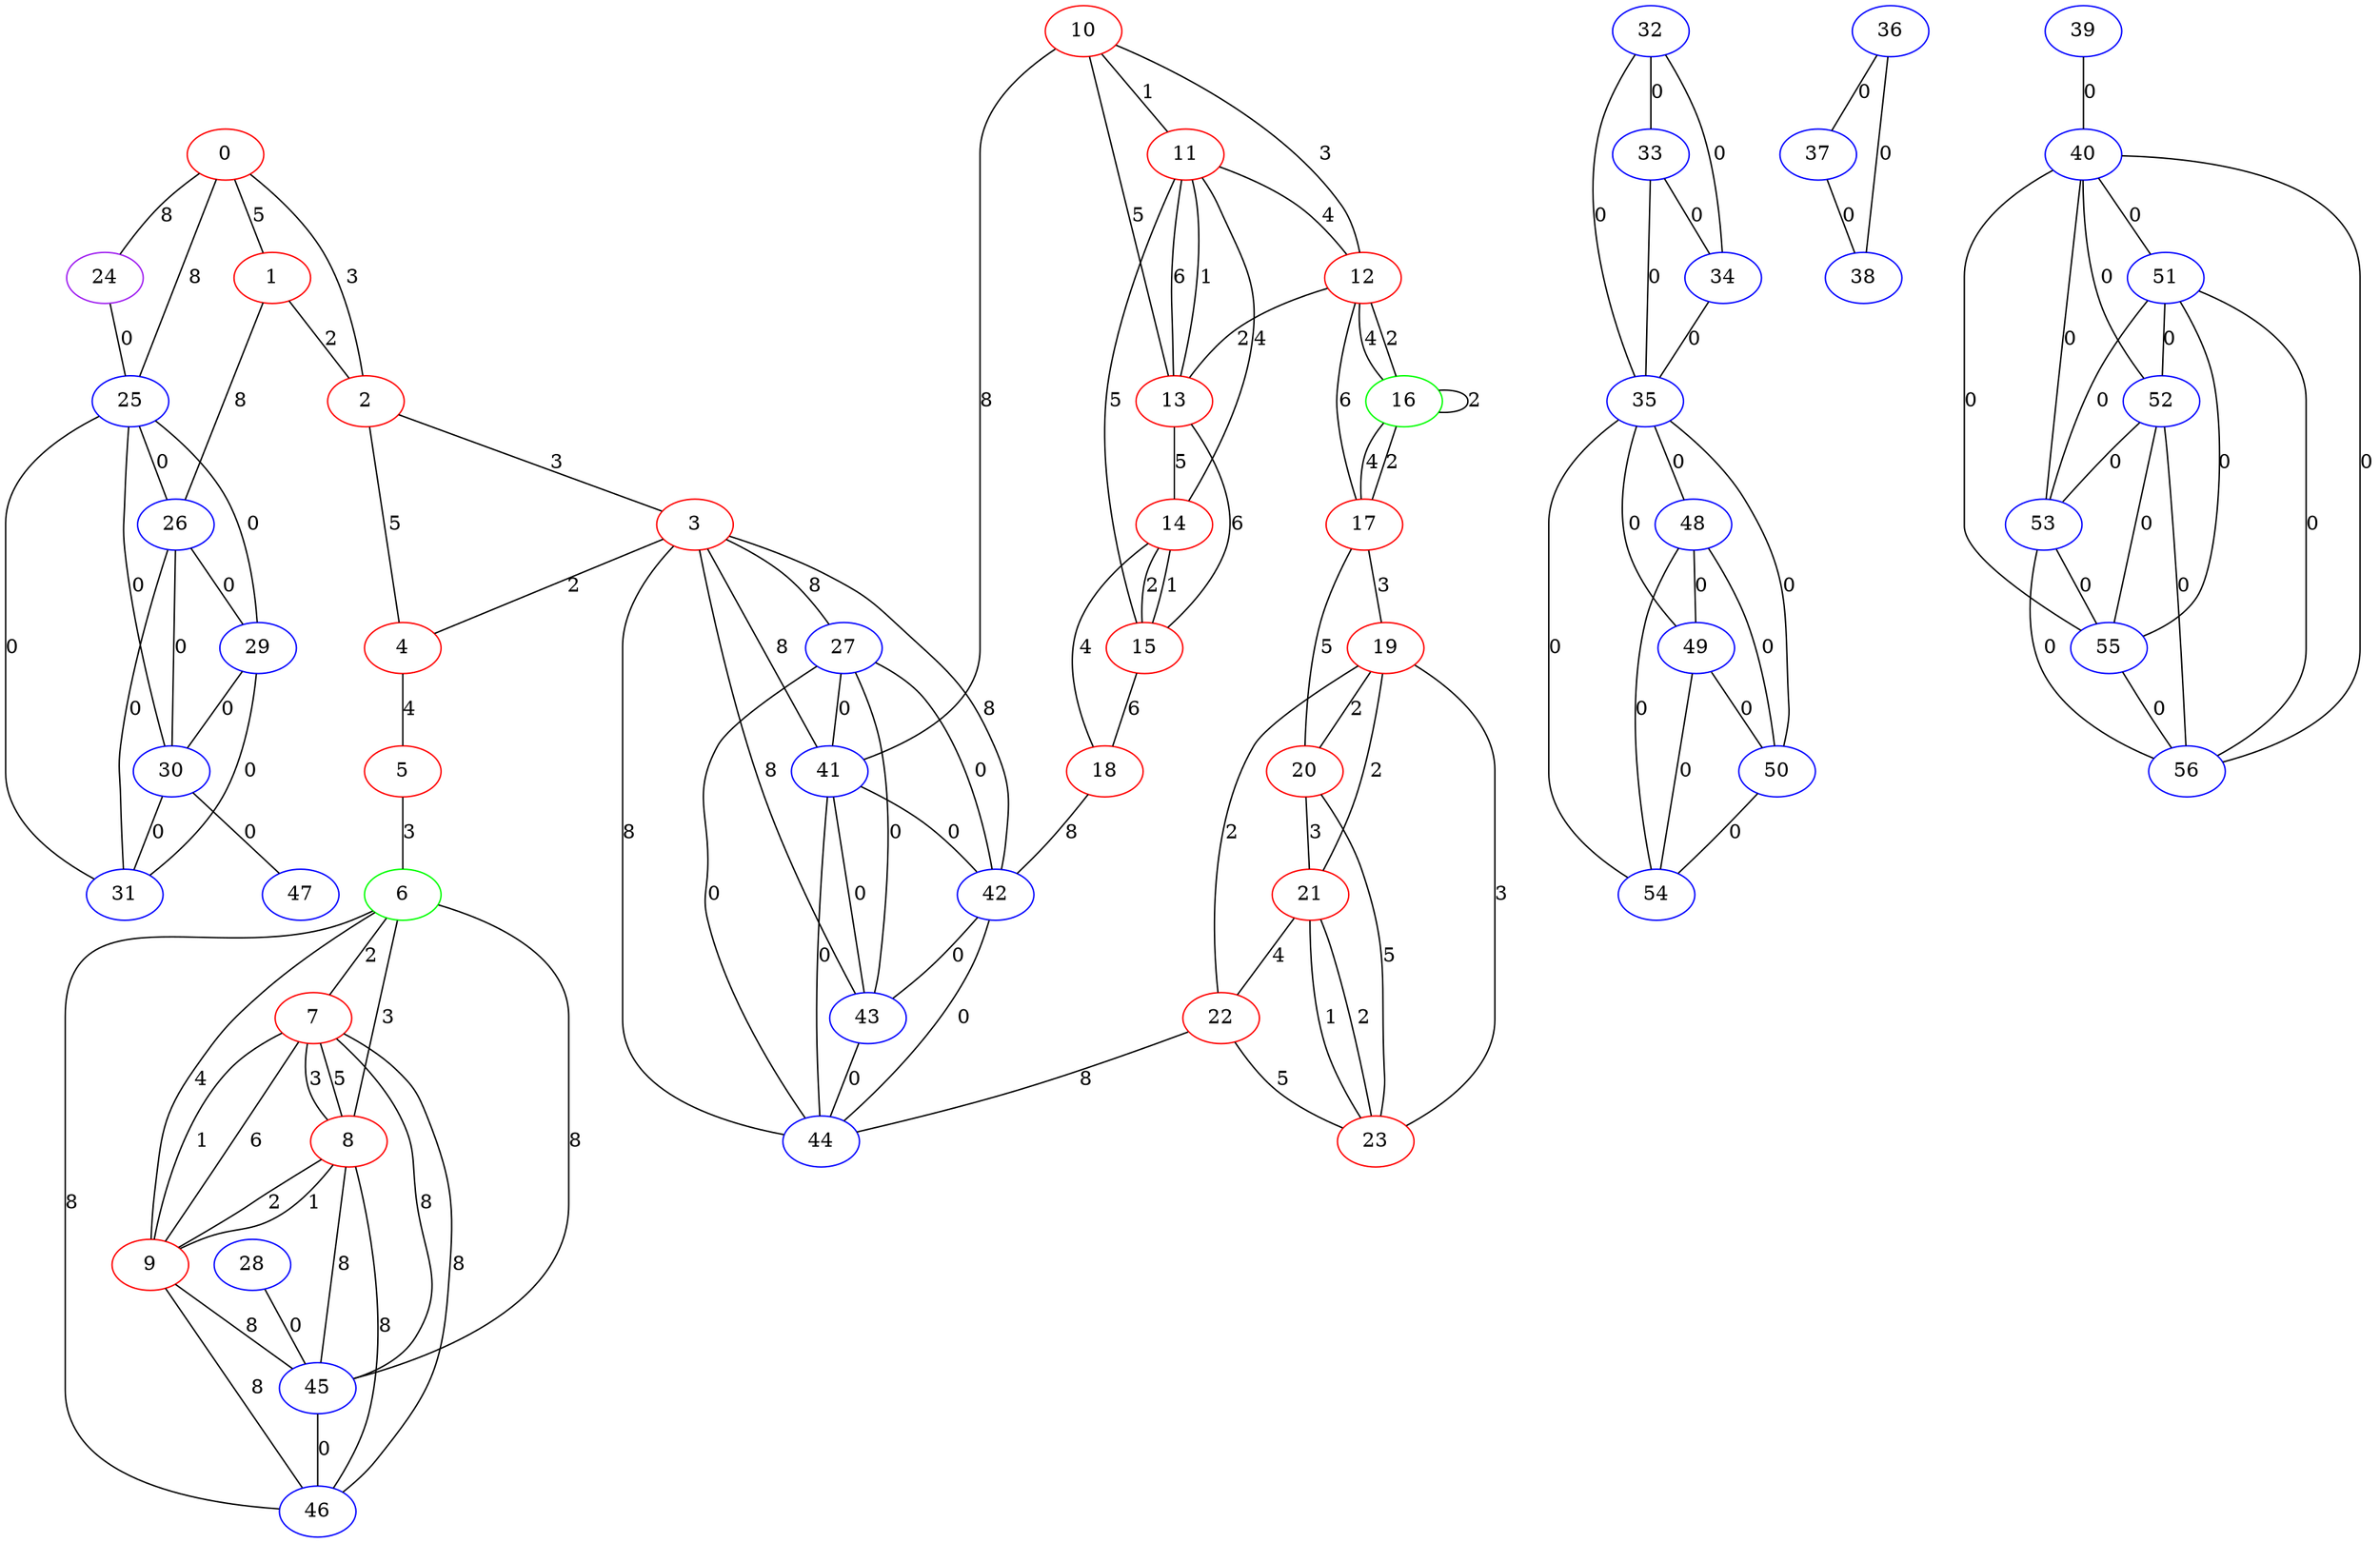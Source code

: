 graph "" {
0 [color=red, weight=1];
1 [color=red, weight=1];
2 [color=red, weight=1];
3 [color=red, weight=1];
4 [color=red, weight=1];
5 [color=red, weight=1];
6 [color=green, weight=2];
7 [color=red, weight=1];
8 [color=red, weight=1];
9 [color=red, weight=1];
10 [color=red, weight=1];
11 [color=red, weight=1];
12 [color=red, weight=1];
13 [color=red, weight=1];
14 [color=red, weight=1];
15 [color=red, weight=1];
16 [color=green, weight=2];
17 [color=red, weight=1];
18 [color=red, weight=1];
19 [color=red, weight=1];
20 [color=red, weight=1];
21 [color=red, weight=1];
22 [color=red, weight=1];
23 [color=red, weight=1];
24 [color=purple, weight=4];
25 [color=blue, weight=3];
26 [color=blue, weight=3];
27 [color=blue, weight=3];
28 [color=blue, weight=3];
29 [color=blue, weight=3];
30 [color=blue, weight=3];
31 [color=blue, weight=3];
32 [color=blue, weight=3];
33 [color=blue, weight=3];
34 [color=blue, weight=3];
35 [color=blue, weight=3];
36 [color=blue, weight=3];
37 [color=blue, weight=3];
38 [color=blue, weight=3];
39 [color=blue, weight=3];
40 [color=blue, weight=3];
41 [color=blue, weight=3];
42 [color=blue, weight=3];
43 [color=blue, weight=3];
44 [color=blue, weight=3];
45 [color=blue, weight=3];
46 [color=blue, weight=3];
47 [color=blue, weight=3];
48 [color=blue, weight=3];
49 [color=blue, weight=3];
50 [color=blue, weight=3];
51 [color=blue, weight=3];
52 [color=blue, weight=3];
53 [color=blue, weight=3];
54 [color=blue, weight=3];
55 [color=blue, weight=3];
56 [color=blue, weight=3];
0 -- 24  [key=0, label=8];
0 -- 1  [key=0, label=5];
0 -- 2  [key=0, label=3];
0 -- 25  [key=0, label=8];
1 -- 2  [key=0, label=2];
1 -- 26  [key=0, label=8];
2 -- 3  [key=0, label=3];
2 -- 4  [key=0, label=5];
3 -- 4  [key=0, label=2];
3 -- 41  [key=0, label=8];
3 -- 42  [key=0, label=8];
3 -- 43  [key=0, label=8];
3 -- 44  [key=0, label=8];
3 -- 27  [key=0, label=8];
4 -- 5  [key=0, label=4];
5 -- 6  [key=0, label=3];
6 -- 7  [key=0, label=2];
6 -- 8  [key=0, label=3];
6 -- 9  [key=0, label=4];
6 -- 45  [key=0, label=8];
6 -- 46  [key=0, label=8];
7 -- 8  [key=0, label=3];
7 -- 8  [key=1, label=5];
7 -- 9  [key=0, label=1];
7 -- 9  [key=1, label=6];
7 -- 46  [key=0, label=8];
7 -- 45  [key=0, label=8];
8 -- 9  [key=0, label=2];
8 -- 9  [key=1, label=1];
8 -- 46  [key=0, label=8];
8 -- 45  [key=0, label=8];
9 -- 46  [key=0, label=8];
9 -- 45  [key=0, label=8];
10 -- 41  [key=0, label=8];
10 -- 11  [key=0, label=1];
10 -- 12  [key=0, label=3];
10 -- 13  [key=0, label=5];
11 -- 12  [key=0, label=4];
11 -- 13  [key=0, label=6];
11 -- 13  [key=1, label=1];
11 -- 14  [key=0, label=4];
11 -- 15  [key=0, label=5];
12 -- 16  [key=0, label=2];
12 -- 16  [key=1, label=4];
12 -- 17  [key=0, label=6];
12 -- 13  [key=0, label=2];
13 -- 14  [key=0, label=5];
13 -- 15  [key=0, label=6];
14 -- 18  [key=0, label=4];
14 -- 15  [key=0, label=2];
14 -- 15  [key=1, label=1];
15 -- 18  [key=0, label=6];
16 -- 16  [key=0, label=2];
16 -- 17  [key=0, label=4];
16 -- 17  [key=1, label=2];
17 -- 20  [key=0, label=5];
17 -- 19  [key=0, label=3];
18 -- 42  [key=0, label=8];
19 -- 20  [key=0, label=2];
19 -- 21  [key=0, label=2];
19 -- 22  [key=0, label=2];
19 -- 23  [key=0, label=3];
20 -- 21  [key=0, label=3];
20 -- 23  [key=0, label=5];
21 -- 22  [key=0, label=4];
21 -- 23  [key=0, label=2];
21 -- 23  [key=1, label=1];
22 -- 44  [key=0, label=8];
22 -- 23  [key=0, label=5];
24 -- 25  [key=0, label=0];
25 -- 26  [key=0, label=0];
25 -- 29  [key=0, label=0];
25 -- 30  [key=0, label=0];
25 -- 31  [key=0, label=0];
26 -- 31  [key=0, label=0];
26 -- 29  [key=0, label=0];
26 -- 30  [key=0, label=0];
27 -- 41  [key=0, label=0];
27 -- 42  [key=0, label=0];
27 -- 43  [key=0, label=0];
27 -- 44  [key=0, label=0];
28 -- 45  [key=0, label=0];
29 -- 30  [key=0, label=0];
29 -- 31  [key=0, label=0];
30 -- 31  [key=0, label=0];
30 -- 47  [key=0, label=0];
32 -- 33  [key=0, label=0];
32 -- 34  [key=0, label=0];
32 -- 35  [key=0, label=0];
33 -- 34  [key=0, label=0];
33 -- 35  [key=0, label=0];
34 -- 35  [key=0, label=0];
35 -- 48  [key=0, label=0];
35 -- 49  [key=0, label=0];
35 -- 50  [key=0, label=0];
35 -- 54  [key=0, label=0];
36 -- 37  [key=0, label=0];
36 -- 38  [key=0, label=0];
37 -- 38  [key=0, label=0];
39 -- 40  [key=0, label=0];
40 -- 51  [key=0, label=0];
40 -- 52  [key=0, label=0];
40 -- 53  [key=0, label=0];
40 -- 55  [key=0, label=0];
40 -- 56  [key=0, label=0];
41 -- 43  [key=0, label=0];
41 -- 44  [key=0, label=0];
41 -- 42  [key=0, label=0];
42 -- 43  [key=0, label=0];
42 -- 44  [key=0, label=0];
43 -- 44  [key=0, label=0];
45 -- 46  [key=0, label=0];
48 -- 49  [key=0, label=0];
48 -- 50  [key=0, label=0];
48 -- 54  [key=0, label=0];
49 -- 50  [key=0, label=0];
49 -- 54  [key=0, label=0];
50 -- 54  [key=0, label=0];
51 -- 56  [key=0, label=0];
51 -- 52  [key=0, label=0];
51 -- 53  [key=0, label=0];
51 -- 55  [key=0, label=0];
52 -- 56  [key=0, label=0];
52 -- 53  [key=0, label=0];
52 -- 55  [key=0, label=0];
53 -- 56  [key=0, label=0];
53 -- 55  [key=0, label=0];
55 -- 56  [key=0, label=0];
}
